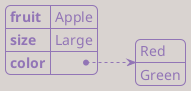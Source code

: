 ' Do not edit
' Theme Gallery
' autogenerated by script
'
@startjson
!theme mimeograph
{
   "fruit":"Apple",
   "size": "Large",
   "color": ["Red", "Green"]
}
@endjson
